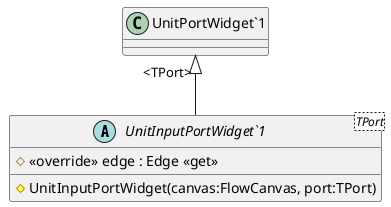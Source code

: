 @startuml
abstract class "UnitInputPortWidget`1"<TPort> {
    # UnitInputPortWidget(canvas:FlowCanvas, port:TPort)
    # <<override>> edge : Edge <<get>>
}
"UnitPortWidget`1" "<TPort>" <|-- "UnitInputPortWidget`1"
@enduml
